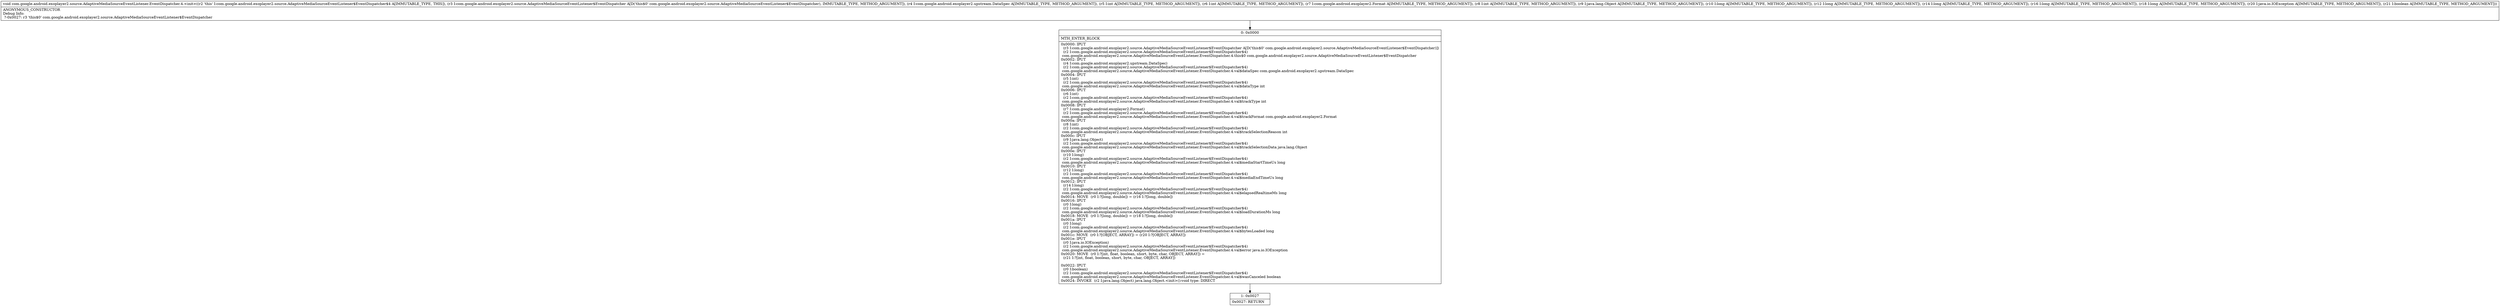 digraph "CFG forcom.google.android.exoplayer2.source.AdaptiveMediaSourceEventListener.EventDispatcher.4.\<init\>(Lcom\/google\/android\/exoplayer2\/source\/AdaptiveMediaSourceEventListener$EventDispatcher;Lcom\/google\/android\/exoplayer2\/upstream\/DataSpec;IILcom\/google\/android\/exoplayer2\/Format;ILjava\/lang\/Object;JJJJJLjava\/io\/IOException;Z)V" {
Node_0 [shape=record,label="{0\:\ 0x0000|MTH_ENTER_BLOCK\l|0x0000: IPUT  \l  (r3 I:com.google.android.exoplayer2.source.AdaptiveMediaSourceEventListener$EventDispatcher A[D('this$0' com.google.android.exoplayer2.source.AdaptiveMediaSourceEventListener$EventDispatcher)])\l  (r2 I:com.google.android.exoplayer2.source.AdaptiveMediaSourceEventListener$EventDispatcher$4)\l com.google.android.exoplayer2.source.AdaptiveMediaSourceEventListener.EventDispatcher.4.this$0 com.google.android.exoplayer2.source.AdaptiveMediaSourceEventListener$EventDispatcher \l0x0002: IPUT  \l  (r4 I:com.google.android.exoplayer2.upstream.DataSpec)\l  (r2 I:com.google.android.exoplayer2.source.AdaptiveMediaSourceEventListener$EventDispatcher$4)\l com.google.android.exoplayer2.source.AdaptiveMediaSourceEventListener.EventDispatcher.4.val$dataSpec com.google.android.exoplayer2.upstream.DataSpec \l0x0004: IPUT  \l  (r5 I:int)\l  (r2 I:com.google.android.exoplayer2.source.AdaptiveMediaSourceEventListener$EventDispatcher$4)\l com.google.android.exoplayer2.source.AdaptiveMediaSourceEventListener.EventDispatcher.4.val$dataType int \l0x0006: IPUT  \l  (r6 I:int)\l  (r2 I:com.google.android.exoplayer2.source.AdaptiveMediaSourceEventListener$EventDispatcher$4)\l com.google.android.exoplayer2.source.AdaptiveMediaSourceEventListener.EventDispatcher.4.val$trackType int \l0x0008: IPUT  \l  (r7 I:com.google.android.exoplayer2.Format)\l  (r2 I:com.google.android.exoplayer2.source.AdaptiveMediaSourceEventListener$EventDispatcher$4)\l com.google.android.exoplayer2.source.AdaptiveMediaSourceEventListener.EventDispatcher.4.val$trackFormat com.google.android.exoplayer2.Format \l0x000a: IPUT  \l  (r8 I:int)\l  (r2 I:com.google.android.exoplayer2.source.AdaptiveMediaSourceEventListener$EventDispatcher$4)\l com.google.android.exoplayer2.source.AdaptiveMediaSourceEventListener.EventDispatcher.4.val$trackSelectionReason int \l0x000c: IPUT  \l  (r9 I:java.lang.Object)\l  (r2 I:com.google.android.exoplayer2.source.AdaptiveMediaSourceEventListener$EventDispatcher$4)\l com.google.android.exoplayer2.source.AdaptiveMediaSourceEventListener.EventDispatcher.4.val$trackSelectionData java.lang.Object \l0x000e: IPUT  \l  (r10 I:long)\l  (r2 I:com.google.android.exoplayer2.source.AdaptiveMediaSourceEventListener$EventDispatcher$4)\l com.google.android.exoplayer2.source.AdaptiveMediaSourceEventListener.EventDispatcher.4.val$mediaStartTimeUs long \l0x0010: IPUT  \l  (r12 I:long)\l  (r2 I:com.google.android.exoplayer2.source.AdaptiveMediaSourceEventListener$EventDispatcher$4)\l com.google.android.exoplayer2.source.AdaptiveMediaSourceEventListener.EventDispatcher.4.val$mediaEndTimeUs long \l0x0012: IPUT  \l  (r14 I:long)\l  (r2 I:com.google.android.exoplayer2.source.AdaptiveMediaSourceEventListener$EventDispatcher$4)\l com.google.android.exoplayer2.source.AdaptiveMediaSourceEventListener.EventDispatcher.4.val$elapsedRealtimeMs long \l0x0014: MOVE  (r0 I:?[long, double]) = (r16 I:?[long, double]) \l0x0016: IPUT  \l  (r0 I:long)\l  (r2 I:com.google.android.exoplayer2.source.AdaptiveMediaSourceEventListener$EventDispatcher$4)\l com.google.android.exoplayer2.source.AdaptiveMediaSourceEventListener.EventDispatcher.4.val$loadDurationMs long \l0x0018: MOVE  (r0 I:?[long, double]) = (r18 I:?[long, double]) \l0x001a: IPUT  \l  (r0 I:long)\l  (r2 I:com.google.android.exoplayer2.source.AdaptiveMediaSourceEventListener$EventDispatcher$4)\l com.google.android.exoplayer2.source.AdaptiveMediaSourceEventListener.EventDispatcher.4.val$bytesLoaded long \l0x001c: MOVE  (r0 I:?[OBJECT, ARRAY]) = (r20 I:?[OBJECT, ARRAY]) \l0x001e: IPUT  \l  (r0 I:java.io.IOException)\l  (r2 I:com.google.android.exoplayer2.source.AdaptiveMediaSourceEventListener$EventDispatcher$4)\l com.google.android.exoplayer2.source.AdaptiveMediaSourceEventListener.EventDispatcher.4.val$error java.io.IOException \l0x0020: MOVE  (r0 I:?[int, float, boolean, short, byte, char, OBJECT, ARRAY]) = \l  (r21 I:?[int, float, boolean, short, byte, char, OBJECT, ARRAY])\l \l0x0022: IPUT  \l  (r0 I:boolean)\l  (r2 I:com.google.android.exoplayer2.source.AdaptiveMediaSourceEventListener$EventDispatcher$4)\l com.google.android.exoplayer2.source.AdaptiveMediaSourceEventListener.EventDispatcher.4.val$wasCanceled boolean \l0x0024: INVOKE  (r2 I:java.lang.Object) java.lang.Object.\<init\>():void type: DIRECT \l}"];
Node_1 [shape=record,label="{1\:\ 0x0027|0x0027: RETURN   \l}"];
MethodNode[shape=record,label="{void com.google.android.exoplayer2.source.AdaptiveMediaSourceEventListener.EventDispatcher.4.\<init\>((r2 'this' I:com.google.android.exoplayer2.source.AdaptiveMediaSourceEventListener$EventDispatcher$4 A[IMMUTABLE_TYPE, THIS]), (r3 I:com.google.android.exoplayer2.source.AdaptiveMediaSourceEventListener$EventDispatcher A[D('this$0' com.google.android.exoplayer2.source.AdaptiveMediaSourceEventListener$EventDispatcher), IMMUTABLE_TYPE, METHOD_ARGUMENT]), (r4 I:com.google.android.exoplayer2.upstream.DataSpec A[IMMUTABLE_TYPE, METHOD_ARGUMENT]), (r5 I:int A[IMMUTABLE_TYPE, METHOD_ARGUMENT]), (r6 I:int A[IMMUTABLE_TYPE, METHOD_ARGUMENT]), (r7 I:com.google.android.exoplayer2.Format A[IMMUTABLE_TYPE, METHOD_ARGUMENT]), (r8 I:int A[IMMUTABLE_TYPE, METHOD_ARGUMENT]), (r9 I:java.lang.Object A[IMMUTABLE_TYPE, METHOD_ARGUMENT]), (r10 I:long A[IMMUTABLE_TYPE, METHOD_ARGUMENT]), (r12 I:long A[IMMUTABLE_TYPE, METHOD_ARGUMENT]), (r14 I:long A[IMMUTABLE_TYPE, METHOD_ARGUMENT]), (r16 I:long A[IMMUTABLE_TYPE, METHOD_ARGUMENT]), (r18 I:long A[IMMUTABLE_TYPE, METHOD_ARGUMENT]), (r20 I:java.io.IOException A[IMMUTABLE_TYPE, METHOD_ARGUMENT]), (r21 I:boolean A[IMMUTABLE_TYPE, METHOD_ARGUMENT]))  | ANONYMOUS_CONSTRUCTOR\lDebug Info:\l  ?\-0x0027: r3 'this$0' com.google.android.exoplayer2.source.AdaptiveMediaSourceEventListener$EventDispatcher\l}"];
MethodNode -> Node_0;
Node_0 -> Node_1;
}

